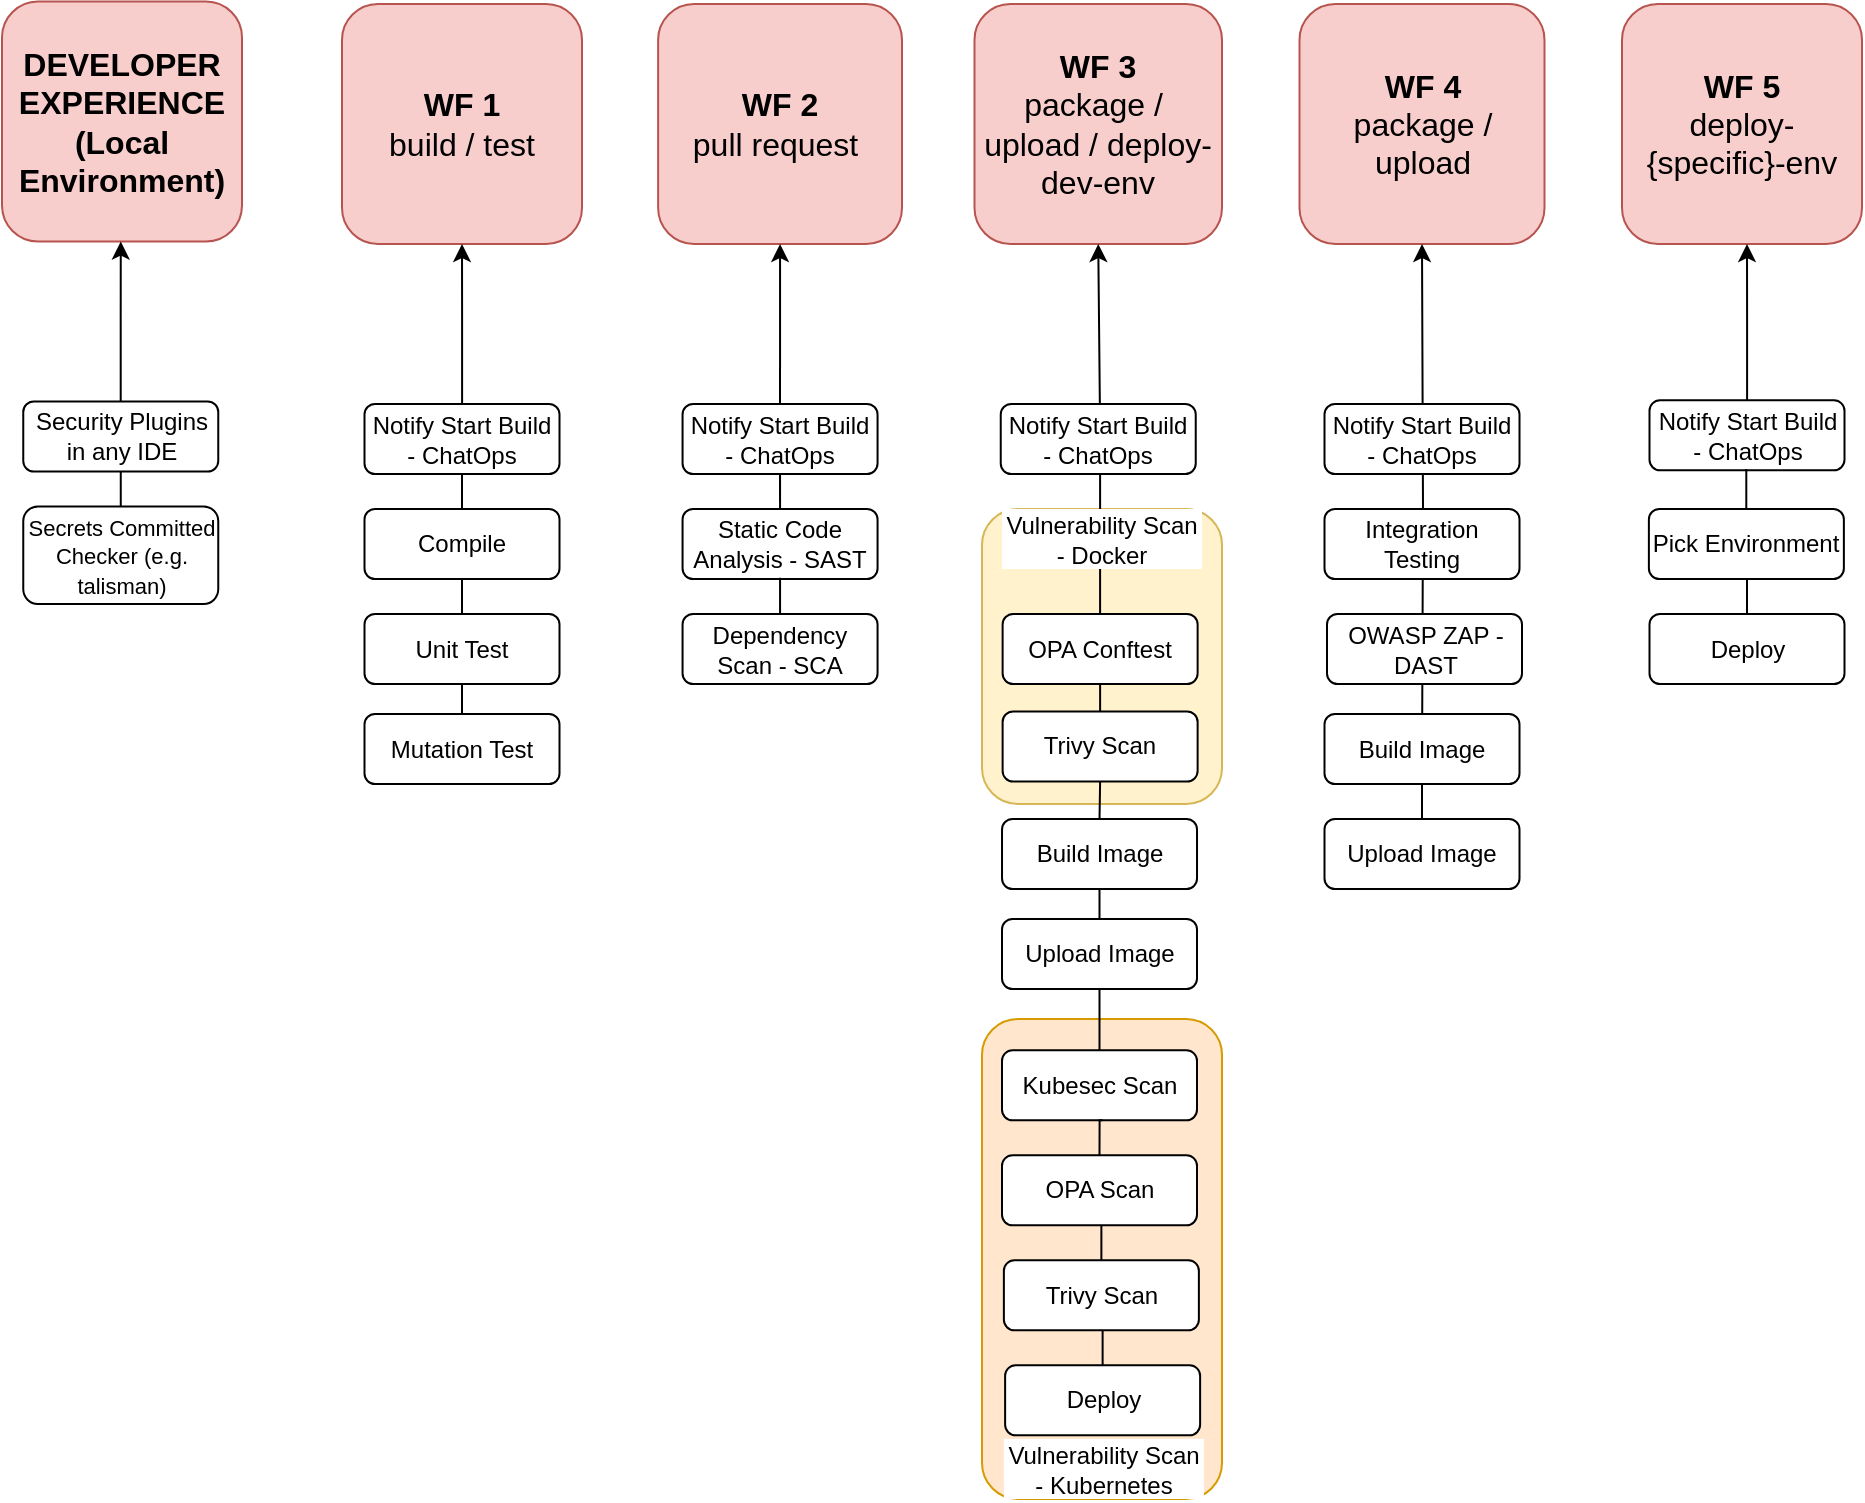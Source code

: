 <mxfile version="20.3.6" type="device"><diagram id="FlJs9biVHM_OIEgAQD2B" name="Page-1"><mxGraphModel dx="880" dy="-1398" grid="1" gridSize="10" guides="1" tooltips="1" connect="1" arrows="1" fold="1" page="1" pageScale="1" pageWidth="850" pageHeight="1100" math="0" shadow="0"><root><mxCell id="0"/><mxCell id="1" parent="0"/><mxCell id="MJwvxY6cjj9w7KMqgM9R-1" style="edgeStyle=orthogonalEdgeStyle;rounded=0;orthogonalLoop=1;jettySize=auto;html=1;exitX=0.5;exitY=0;exitDx=0;exitDy=0;entryX=0.5;entryY=1;entryDx=0;entryDy=0;endArrow=none;endFill=0;" edge="1" parent="1" source="MJwvxY6cjj9w7KMqgM9R-127" target="MJwvxY6cjj9w7KMqgM9R-86"><mxGeometry relative="1" as="geometry"><mxPoint x="1781.25" y="2962.5" as="sourcePoint"/></mxGeometry></mxCell><mxCell id="MJwvxY6cjj9w7KMqgM9R-5" value="" style="rounded=1;whiteSpace=wrap;html=1;fillColor=#ffe6cc;strokeColor=#d79b00;" vertex="1" parent="1"><mxGeometry x="2040" y="3067.5" width="120" height="240" as="geometry"/></mxCell><mxCell id="MJwvxY6cjj9w7KMqgM9R-6" value="" style="rounded=1;whiteSpace=wrap;html=1;fillColor=#fff2cc;strokeColor=#d6b656;" vertex="1" parent="1"><mxGeometry x="2040" y="2812.5" width="120" height="147.5" as="geometry"/></mxCell><mxCell id="MJwvxY6cjj9w7KMqgM9R-77" value="&lt;font style=&quot;font-size: 16px;&quot;&gt;&lt;b&gt;WF 1&lt;/b&gt;&lt;br&gt;&lt;font style=&quot;font-size: 16px;&quot;&gt;build / test&lt;/font&gt;&lt;/font&gt;" style="rounded=1;whiteSpace=wrap;html=1;fillColor=#f8cecc;strokeColor=#b85450;" vertex="1" parent="1"><mxGeometry x="1720" y="2560" width="120" height="120" as="geometry"/></mxCell><mxCell id="MJwvxY6cjj9w7KMqgM9R-78" value="&lt;font style=&quot;font-size: 16px;&quot;&gt;&lt;b&gt;WF 2&lt;br&gt;&lt;/b&gt;pull request&amp;nbsp;&lt;br&gt;&lt;/font&gt;" style="rounded=1;whiteSpace=wrap;html=1;fillColor=#f8cecc;strokeColor=#b85450;" vertex="1" parent="1"><mxGeometry x="1878.06" y="2560" width="121.94" height="120" as="geometry"/></mxCell><mxCell id="MJwvxY6cjj9w7KMqgM9R-79" value="&lt;font style=&quot;font-size: 16px;&quot;&gt;&lt;b style=&quot;&quot;&gt;WF 3&lt;/b&gt;&lt;br&gt;&lt;font style=&quot;font-size: 16px;&quot;&gt;package /&amp;nbsp; upload / deploy-dev-env&lt;/font&gt;&lt;/font&gt;" style="rounded=1;whiteSpace=wrap;html=1;fillColor=#f8cecc;strokeColor=#b85450;" vertex="1" parent="1"><mxGeometry x="2036.25" y="2560" width="123.75" height="120" as="geometry"/></mxCell><mxCell id="MJwvxY6cjj9w7KMqgM9R-80" value="&lt;font style=&quot;font-size: 16px;&quot;&gt;&lt;b&gt;WF 4&lt;br&gt;&lt;/b&gt;package / upload&lt;/font&gt;" style="rounded=1;whiteSpace=wrap;html=1;fillColor=#f8cecc;strokeColor=#b85450;" vertex="1" parent="1"><mxGeometry x="2198.75" y="2560" width="122.5" height="120" as="geometry"/></mxCell><mxCell id="MJwvxY6cjj9w7KMqgM9R-81" value="&lt;font style=&quot;font-size: 16px;&quot;&gt;&lt;b&gt;WF 5&lt;br&gt;&lt;/b&gt;&lt;font style=&quot;font-size: 16px;&quot;&gt;deploy-{specific}-env&lt;/font&gt;&lt;/font&gt;" style="rounded=1;whiteSpace=wrap;html=1;fillColor=#f8cecc;strokeColor=#b85450;" vertex="1" parent="1"><mxGeometry x="2360" y="2560" width="120" height="120" as="geometry"/></mxCell><mxCell id="MJwvxY6cjj9w7KMqgM9R-83" value="Compile" style="rounded=1;whiteSpace=wrap;html=1;" vertex="1" parent="1"><mxGeometry x="1731.25" y="2812.5" width="97.5" height="35" as="geometry"/></mxCell><mxCell id="MJwvxY6cjj9w7KMqgM9R-84" value="Unit Test" style="rounded=1;whiteSpace=wrap;html=1;" vertex="1" parent="1"><mxGeometry x="1731.25" y="2865" width="97.5" height="35" as="geometry"/></mxCell><mxCell id="MJwvxY6cjj9w7KMqgM9R-85" style="edgeStyle=orthogonalEdgeStyle;rounded=0;orthogonalLoop=1;jettySize=auto;html=1;entryX=0.5;entryY=1;entryDx=0;entryDy=0;fontSize=16;endArrow=classic;endFill=1;strokeColor=#000000;" edge="1" parent="1" source="MJwvxY6cjj9w7KMqgM9R-86" target="MJwvxY6cjj9w7KMqgM9R-77"><mxGeometry relative="1" as="geometry"/></mxCell><mxCell id="MJwvxY6cjj9w7KMqgM9R-86" value="Notify Start Build - ChatOps" style="rounded=1;whiteSpace=wrap;html=1;" vertex="1" parent="1"><mxGeometry x="1731.25" y="2760" width="97.5" height="35" as="geometry"/></mxCell><mxCell id="MJwvxY6cjj9w7KMqgM9R-87" style="edgeStyle=orthogonalEdgeStyle;rounded=0;orthogonalLoop=1;jettySize=auto;html=1;exitX=0.5;exitY=1;exitDx=0;exitDy=0;entryX=0.5;entryY=0;entryDx=0;entryDy=0;fontSize=16;endArrow=none;endFill=0;strokeColor=#000000;" edge="1" parent="1" target="MJwvxY6cjj9w7KMqgM9R-89"><mxGeometry relative="1" as="geometry"><mxPoint x="1939.03" y="2795.0" as="sourcePoint"/></mxGeometry></mxCell><mxCell id="MJwvxY6cjj9w7KMqgM9R-88" style="edgeStyle=orthogonalEdgeStyle;rounded=0;orthogonalLoop=1;jettySize=auto;html=1;entryX=0.5;entryY=1;entryDx=0;entryDy=0;fontSize=16;endArrow=classic;endFill=1;strokeColor=#000000;" edge="1" parent="1"><mxGeometry relative="1" as="geometry"><mxPoint x="1939.03" y="2680.0" as="targetPoint"/><mxPoint x="1939.0" y="2808.75" as="sourcePoint"/></mxGeometry></mxCell><mxCell id="MJwvxY6cjj9w7KMqgM9R-89" value="Static Code Analysis - SAST" style="rounded=1;whiteSpace=wrap;html=1;" vertex="1" parent="1"><mxGeometry x="1890.28" y="2812.5" width="97.5" height="35" as="geometry"/></mxCell><mxCell id="MJwvxY6cjj9w7KMqgM9R-90" style="edgeStyle=orthogonalEdgeStyle;rounded=0;orthogonalLoop=1;jettySize=auto;html=1;entryX=0.5;entryY=1;entryDx=0;entryDy=0;" edge="1" parent="1" source="MJwvxY6cjj9w7KMqgM9R-91" target="MJwvxY6cjj9w7KMqgM9R-79"><mxGeometry relative="1" as="geometry"/></mxCell><mxCell id="MJwvxY6cjj9w7KMqgM9R-91" value="&lt;font style=&quot;font-size: 12px;&quot;&gt;OPA Conftest&lt;/font&gt;" style="rounded=1;whiteSpace=wrap;html=1;" vertex="1" parent="1"><mxGeometry x="2050.31" y="2865" width="97.5" height="35" as="geometry"/></mxCell><mxCell id="MJwvxY6cjj9w7KMqgM9R-92" style="edgeStyle=orthogonalEdgeStyle;rounded=0;orthogonalLoop=1;jettySize=auto;html=1;exitX=0.5;exitY=0;exitDx=0;exitDy=0;entryX=0.5;entryY=1;entryDx=0;entryDy=0;endArrow=none;endFill=0;" edge="1" parent="1" source="MJwvxY6cjj9w7KMqgM9R-94" target="MJwvxY6cjj9w7KMqgM9R-91"><mxGeometry relative="1" as="geometry"/></mxCell><mxCell id="MJwvxY6cjj9w7KMqgM9R-93" style="edgeStyle=orthogonalEdgeStyle;rounded=0;orthogonalLoop=1;jettySize=auto;html=1;exitX=0.5;exitY=1;exitDx=0;exitDy=0;entryX=0.5;entryY=0;entryDx=0;entryDy=0;fontSize=16;endArrow=none;endFill=0;strokeColor=#000000;" edge="1" parent="1" source="MJwvxY6cjj9w7KMqgM9R-94" target="MJwvxY6cjj9w7KMqgM9R-95"><mxGeometry relative="1" as="geometry"/></mxCell><mxCell id="MJwvxY6cjj9w7KMqgM9R-94" value="Trivy Scan" style="rounded=1;whiteSpace=wrap;html=1;" vertex="1" parent="1"><mxGeometry x="2050.31" y="2913.75" width="97.5" height="35" as="geometry"/></mxCell><mxCell id="MJwvxY6cjj9w7KMqgM9R-95" value="Build Image" style="rounded=1;whiteSpace=wrap;html=1;" vertex="1" parent="1"><mxGeometry x="2050.01" y="2967.5" width="97.5" height="35" as="geometry"/></mxCell><mxCell id="MJwvxY6cjj9w7KMqgM9R-96" style="edgeStyle=orthogonalEdgeStyle;rounded=0;orthogonalLoop=1;jettySize=auto;html=1;exitX=0.5;exitY=1;exitDx=0;exitDy=0;entryX=0.5;entryY=0;entryDx=0;entryDy=0;fontSize=16;endArrow=none;endFill=0;strokeColor=#000000;" edge="1" parent="1" target="MJwvxY6cjj9w7KMqgM9R-97"><mxGeometry relative="1" as="geometry"><mxPoint x="2098.76" y="3002.5" as="sourcePoint"/></mxGeometry></mxCell><mxCell id="MJwvxY6cjj9w7KMqgM9R-97" value="Upload Image" style="rounded=1;whiteSpace=wrap;html=1;" vertex="1" parent="1"><mxGeometry x="2050" y="3017.5" width="97.5" height="35" as="geometry"/></mxCell><mxCell id="MJwvxY6cjj9w7KMqgM9R-98" style="edgeStyle=orthogonalEdgeStyle;rounded=0;orthogonalLoop=1;jettySize=auto;html=1;entryX=0.5;entryY=0;entryDx=0;entryDy=0;fontSize=16;endArrow=none;endFill=0;strokeColor=#000000;" edge="1" parent="1" source="MJwvxY6cjj9w7KMqgM9R-97" target="MJwvxY6cjj9w7KMqgM9R-99"><mxGeometry relative="1" as="geometry"><mxPoint x="2099.69" y="3065.63" as="sourcePoint"/></mxGeometry></mxCell><mxCell id="MJwvxY6cjj9w7KMqgM9R-99" value="Kubesec Scan" style="rounded=1;whiteSpace=wrap;html=1;" vertex="1" parent="1"><mxGeometry x="2050" y="3083.13" width="97.5" height="35" as="geometry"/></mxCell><mxCell id="MJwvxY6cjj9w7KMqgM9R-100" style="edgeStyle=orthogonalEdgeStyle;rounded=0;orthogonalLoop=1;jettySize=auto;html=1;exitX=0.5;exitY=1;exitDx=0;exitDy=0;entryX=0.5;entryY=0;entryDx=0;entryDy=0;fontSize=16;endArrow=none;endFill=0;strokeColor=#000000;" edge="1" parent="1" target="MJwvxY6cjj9w7KMqgM9R-101"><mxGeometry relative="1" as="geometry"><mxPoint x="2100.31" y="3118.13" as="sourcePoint"/></mxGeometry></mxCell><mxCell id="MJwvxY6cjj9w7KMqgM9R-101" value="OPA Scan" style="rounded=1;whiteSpace=wrap;html=1;" vertex="1" parent="1"><mxGeometry x="2050" y="3135.63" width="97.5" height="35" as="geometry"/></mxCell><mxCell id="MJwvxY6cjj9w7KMqgM9R-102" style="edgeStyle=orthogonalEdgeStyle;rounded=0;orthogonalLoop=1;jettySize=auto;html=1;exitX=0.5;exitY=1;exitDx=0;exitDy=0;entryX=0.5;entryY=0;entryDx=0;entryDy=0;fontSize=16;endArrow=none;endFill=0;strokeColor=#000000;" edge="1" parent="1" target="MJwvxY6cjj9w7KMqgM9R-103"><mxGeometry relative="1" as="geometry"><mxPoint x="2099.69" y="3170.63" as="sourcePoint"/></mxGeometry></mxCell><mxCell id="MJwvxY6cjj9w7KMqgM9R-103" value="Trivy Scan" style="rounded=1;whiteSpace=wrap;html=1;" vertex="1" parent="1"><mxGeometry x="2050.94" y="3188.13" width="97.5" height="35" as="geometry"/></mxCell><mxCell id="MJwvxY6cjj9w7KMqgM9R-104" style="edgeStyle=orthogonalEdgeStyle;rounded=0;orthogonalLoop=1;jettySize=auto;html=1;exitX=0.5;exitY=1;exitDx=0;exitDy=0;entryX=0.5;entryY=0;entryDx=0;entryDy=0;fontSize=16;endArrow=none;endFill=0;strokeColor=#000000;" edge="1" parent="1" target="MJwvxY6cjj9w7KMqgM9R-105"><mxGeometry relative="1" as="geometry"><mxPoint x="2100.31" y="3223.13" as="sourcePoint"/></mxGeometry></mxCell><mxCell id="MJwvxY6cjj9w7KMqgM9R-105" value="Deploy" style="rounded=1;whiteSpace=wrap;html=1;" vertex="1" parent="1"><mxGeometry x="2051.56" y="3240.63" width="97.5" height="35" as="geometry"/></mxCell><mxCell id="MJwvxY6cjj9w7KMqgM9R-110" style="edgeStyle=orthogonalEdgeStyle;rounded=0;orthogonalLoop=1;jettySize=auto;html=1;entryX=0.5;entryY=1;entryDx=0;entryDy=0;" edge="1" parent="1" target="MJwvxY6cjj9w7KMqgM9R-80"><mxGeometry relative="1" as="geometry"><mxPoint x="2260" y="2943.75" as="sourcePoint"/></mxGeometry></mxCell><mxCell id="MJwvxY6cjj9w7KMqgM9R-112" value="Build Image" style="rounded=1;whiteSpace=wrap;html=1;" vertex="1" parent="1"><mxGeometry x="2211.25" y="2915" width="97.5" height="35" as="geometry"/></mxCell><mxCell id="MJwvxY6cjj9w7KMqgM9R-113" style="edgeStyle=orthogonalEdgeStyle;rounded=0;orthogonalLoop=1;jettySize=auto;html=1;exitX=0.5;exitY=1;exitDx=0;exitDy=0;entryX=0.5;entryY=0;entryDx=0;entryDy=0;fontSize=16;endArrow=none;endFill=0;strokeColor=#000000;" edge="1" parent="1" target="MJwvxY6cjj9w7KMqgM9R-114"><mxGeometry relative="1" as="geometry"><mxPoint x="2260" y="2950.0" as="sourcePoint"/></mxGeometry></mxCell><mxCell id="MJwvxY6cjj9w7KMqgM9R-114" value="Upload Image" style="rounded=1;whiteSpace=wrap;html=1;" vertex="1" parent="1"><mxGeometry x="2211.25" y="2967.5" width="97.5" height="35" as="geometry"/></mxCell><mxCell id="MJwvxY6cjj9w7KMqgM9R-115" style="edgeStyle=orthogonalEdgeStyle;rounded=0;orthogonalLoop=1;jettySize=auto;html=1;entryX=0.5;entryY=1;entryDx=0;entryDy=0;startArrow=none;" edge="1" parent="1" source="MJwvxY6cjj9w7KMqgM9R-141"><mxGeometry relative="1" as="geometry"><mxPoint x="2422.5" y="2680.0" as="targetPoint"/></mxGeometry></mxCell><mxCell id="MJwvxY6cjj9w7KMqgM9R-116" value="Pick Environment" style="rounded=1;whiteSpace=wrap;html=1;" vertex="1" parent="1"><mxGeometry x="2373.44" y="2812.5" width="97.5" height="35" as="geometry"/></mxCell><mxCell id="MJwvxY6cjj9w7KMqgM9R-123" style="edgeStyle=orthogonalEdgeStyle;rounded=0;orthogonalLoop=1;jettySize=auto;html=1;exitX=0.5;exitY=1;exitDx=0;exitDy=0;entryX=0.5;entryY=0;entryDx=0;entryDy=0;fontSize=16;endArrow=none;endFill=0;strokeColor=#000000;" edge="1" parent="1" target="MJwvxY6cjj9w7KMqgM9R-124"><mxGeometry relative="1" as="geometry"><mxPoint x="2422.5" y="2847.5" as="sourcePoint"/></mxGeometry></mxCell><mxCell id="MJwvxY6cjj9w7KMqgM9R-124" value="Deploy" style="rounded=1;whiteSpace=wrap;html=1;" vertex="1" parent="1"><mxGeometry x="2373.75" y="2865" width="97.5" height="35" as="geometry"/></mxCell><mxCell id="MJwvxY6cjj9w7KMqgM9R-125" value="Vulnerability Scan - Docker" style="text;html=1;strokeColor=none;fillColor=default;align=center;verticalAlign=middle;whiteSpace=wrap;rounded=0;" vertex="1" parent="1"><mxGeometry x="2050" y="2812.5" width="100" height="30" as="geometry"/></mxCell><mxCell id="MJwvxY6cjj9w7KMqgM9R-126" value="Vulnerability Scan - Kubernetes" style="text;html=1;strokeColor=none;fillColor=default;align=center;verticalAlign=middle;whiteSpace=wrap;rounded=0;" vertex="1" parent="1"><mxGeometry x="2050.94" y="3277.5" width="100" height="30" as="geometry"/></mxCell><mxCell id="MJwvxY6cjj9w7KMqgM9R-127" value="Mutation Test" style="rounded=1;whiteSpace=wrap;html=1;" vertex="1" parent="1"><mxGeometry x="1731.25" y="2915" width="97.5" height="35" as="geometry"/></mxCell><mxCell id="MJwvxY6cjj9w7KMqgM9R-130" value="Notify Start Build - ChatOps" style="rounded=1;whiteSpace=wrap;html=1;" vertex="1" parent="1"><mxGeometry x="1890.28" y="2760" width="97.5" height="35" as="geometry"/></mxCell><mxCell id="MJwvxY6cjj9w7KMqgM9R-131" style="edgeStyle=orthogonalEdgeStyle;rounded=0;orthogonalLoop=1;jettySize=auto;html=1;exitX=0.5;exitY=0;exitDx=0;exitDy=0;entryX=0.5;entryY=1;entryDx=0;entryDy=0;endArrow=none;endFill=0;" edge="1" parent="1" source="MJwvxY6cjj9w7KMqgM9R-150"><mxGeometry relative="1" as="geometry"><mxPoint x="1939.03" y="2846.88" as="targetPoint"/><mxPoint x="1938.75" y="2915" as="sourcePoint"/></mxGeometry></mxCell><mxCell id="MJwvxY6cjj9w7KMqgM9R-133" value="Notify Start Build - ChatOps" style="rounded=1;whiteSpace=wrap;html=1;" vertex="1" parent="1"><mxGeometry x="2049.37" y="2760" width="97.5" height="35" as="geometry"/></mxCell><mxCell id="MJwvxY6cjj9w7KMqgM9R-136" value="Notify Start Build - ChatOps" style="rounded=1;whiteSpace=wrap;html=1;" vertex="1" parent="1"><mxGeometry x="2211.25" y="2760" width="97.5" height="35" as="geometry"/></mxCell><mxCell id="MJwvxY6cjj9w7KMqgM9R-137" value="Integration Testing" style="rounded=1;whiteSpace=wrap;html=1;" vertex="1" parent="1"><mxGeometry x="2211.25" y="2812.5" width="97.5" height="35" as="geometry"/></mxCell><mxCell id="MJwvxY6cjj9w7KMqgM9R-138" value="OWASP ZAP - DAST" style="rounded=1;whiteSpace=wrap;html=1;" vertex="1" parent="1"><mxGeometry x="2212.5" y="2865" width="97.5" height="35" as="geometry"/></mxCell><mxCell id="MJwvxY6cjj9w7KMqgM9R-141" value="Notify Start Build - ChatOps" style="rounded=1;whiteSpace=wrap;html=1;" vertex="1" parent="1"><mxGeometry x="2373.75" y="2758.13" width="97.5" height="35" as="geometry"/></mxCell><mxCell id="MJwvxY6cjj9w7KMqgM9R-142" value="" style="edgeStyle=orthogonalEdgeStyle;rounded=0;orthogonalLoop=1;jettySize=auto;html=1;entryX=0.5;entryY=1;entryDx=0;entryDy=0;endArrow=none;" edge="1" parent="1" source="MJwvxY6cjj9w7KMqgM9R-116" target="MJwvxY6cjj9w7KMqgM9R-141"><mxGeometry relative="1" as="geometry"><mxPoint x="2422.5" y="2680" as="targetPoint"/><mxPoint x="2422.143" y="2822.5" as="sourcePoint"/></mxGeometry></mxCell><mxCell id="MJwvxY6cjj9w7KMqgM9R-145" value="&lt;span style=&quot;font-size: 16px;&quot;&gt;&lt;b&gt;DEVELOPER&lt;br&gt;EXPERIENCE&lt;br&gt;(Local Environment)&lt;br&gt;&lt;/b&gt;&lt;/span&gt;" style="rounded=1;whiteSpace=wrap;html=1;fillColor=#f8cecc;strokeColor=#b85450;" vertex="1" parent="1"><mxGeometry x="1550" y="2558.75" width="120" height="120" as="geometry"/></mxCell><mxCell id="MJwvxY6cjj9w7KMqgM9R-146" style="edgeStyle=orthogonalEdgeStyle;rounded=0;orthogonalLoop=1;jettySize=auto;html=1;exitX=0.5;exitY=0;exitDx=0;exitDy=0;entryX=0.5;entryY=1;entryDx=0;entryDy=0;endArrow=none;endFill=0;" edge="1" parent="1" source="MJwvxY6cjj9w7KMqgM9R-147" target="MJwvxY6cjj9w7KMqgM9R-149"><mxGeometry relative="1" as="geometry"><mxPoint x="1610.63" y="2961.25" as="sourcePoint"/></mxGeometry></mxCell><mxCell id="MJwvxY6cjj9w7KMqgM9R-147" value="&lt;font style=&quot;font-size: 11px;&quot;&gt;Secrets Committed Checker (e.g. talisman)&lt;/font&gt;" style="rounded=1;whiteSpace=wrap;html=1;" vertex="1" parent="1"><mxGeometry x="1560.63" y="2811.25" width="97.5" height="48.75" as="geometry"/></mxCell><mxCell id="MJwvxY6cjj9w7KMqgM9R-148" style="edgeStyle=orthogonalEdgeStyle;rounded=0;orthogonalLoop=1;jettySize=auto;html=1;entryX=0.5;entryY=1;entryDx=0;entryDy=0;fontSize=16;endArrow=classic;endFill=1;strokeColor=#000000;" edge="1" parent="1" source="MJwvxY6cjj9w7KMqgM9R-149"><mxGeometry relative="1" as="geometry"><mxPoint x="1609.38" y="2678.75" as="targetPoint"/></mxGeometry></mxCell><mxCell id="MJwvxY6cjj9w7KMqgM9R-149" value="Security Plugins in any IDE" style="rounded=1;whiteSpace=wrap;html=1;" vertex="1" parent="1"><mxGeometry x="1560.63" y="2758.75" width="97.5" height="35" as="geometry"/></mxCell><mxCell id="MJwvxY6cjj9w7KMqgM9R-150" value="Dependency Scan - SCA" style="rounded=1;whiteSpace=wrap;html=1;" vertex="1" parent="1"><mxGeometry x="1890.28" y="2865" width="97.5" height="35" as="geometry"/></mxCell></root></mxGraphModel></diagram></mxfile>